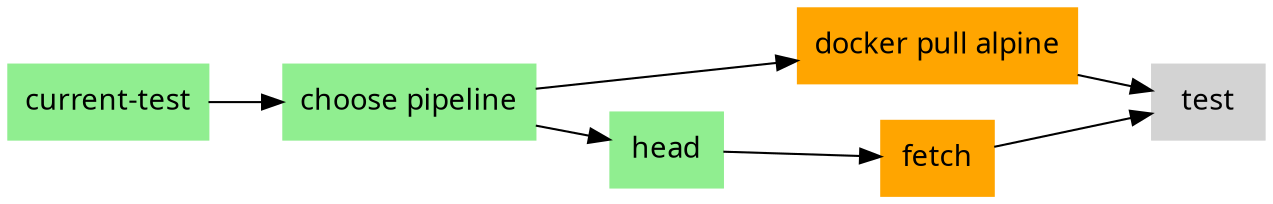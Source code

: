 digraph pipeline {
  graph [fontname="ui-system,sans-serif",bgcolor="transparent"]
  node [fontname="ui-system,sans-serif",shape="box"]
  edge [fontname="ui-system,sans-serif"]
  rankdir=LR
  n3 [label="current-test",color="#90ee90",fillcolor="#90ee90",style="filled",tooltip=" "]
  n2 [label="choose pipeline",color="#90ee90",fillcolor="#90ee90",style="filled",tooltip=" "]
  n5 [label="docker pull alpine",color="#ffa500:#ffa500",fillcolor="#ffa500:#ffa500",style="filled",tooltip=" "]
  n7 [label="head",color="#90ee90",fillcolor="#90ee90",style="filled",tooltip=" "]
  n6 [label="fetch",color="#ffa500",fillcolor="#ffa500",style="filled",tooltip=" "]
  n1 [label="test",color="#d3d3d3",fillcolor="#d3d3d3",style="filled",tooltip=" "]
  n6 -> n1
  n5 -> n1
  n7 -> n6
  n2 -> n7
  n2 -> n5
  n3 -> n2
  }
